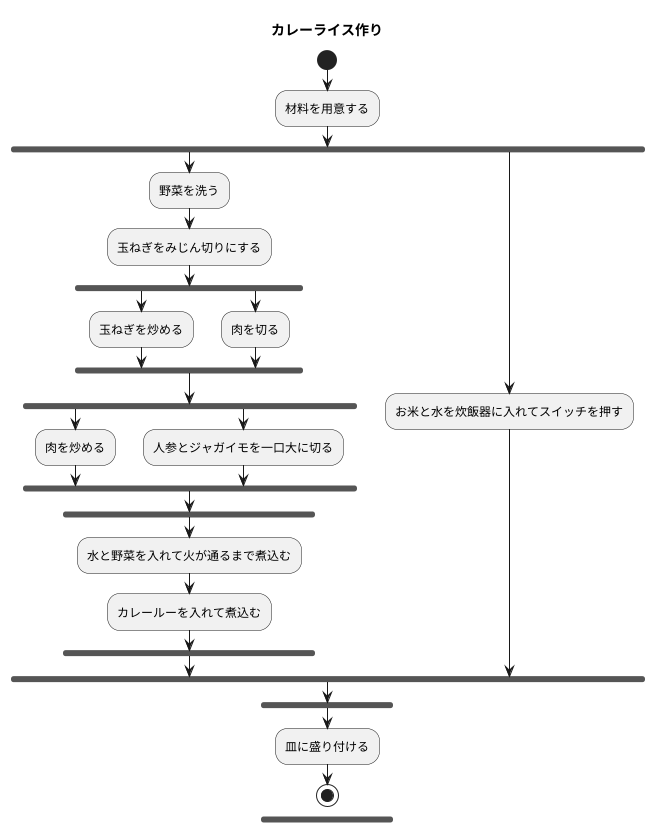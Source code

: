 @startuml カレーライス作り
title カレーライス作り
start
:材料を用意する;
fork 
:野菜を洗う;
:玉ねぎをみじん切りにする;
fork
:玉ねぎを炒める;
fork again
:肉を切る;
end fork
fork
:肉を炒める;
fork again
:人参とジャガイモを一口大に切る;
end fork
fork
:水と野菜を入れて火が通るまで煮込む;
:カレールーを入れて煮込む;
end fork
fork again
:お米と水を炊飯器に入れてスイッチを押す;
end fork
fork 
:皿に盛り付ける;
stop
@enduml